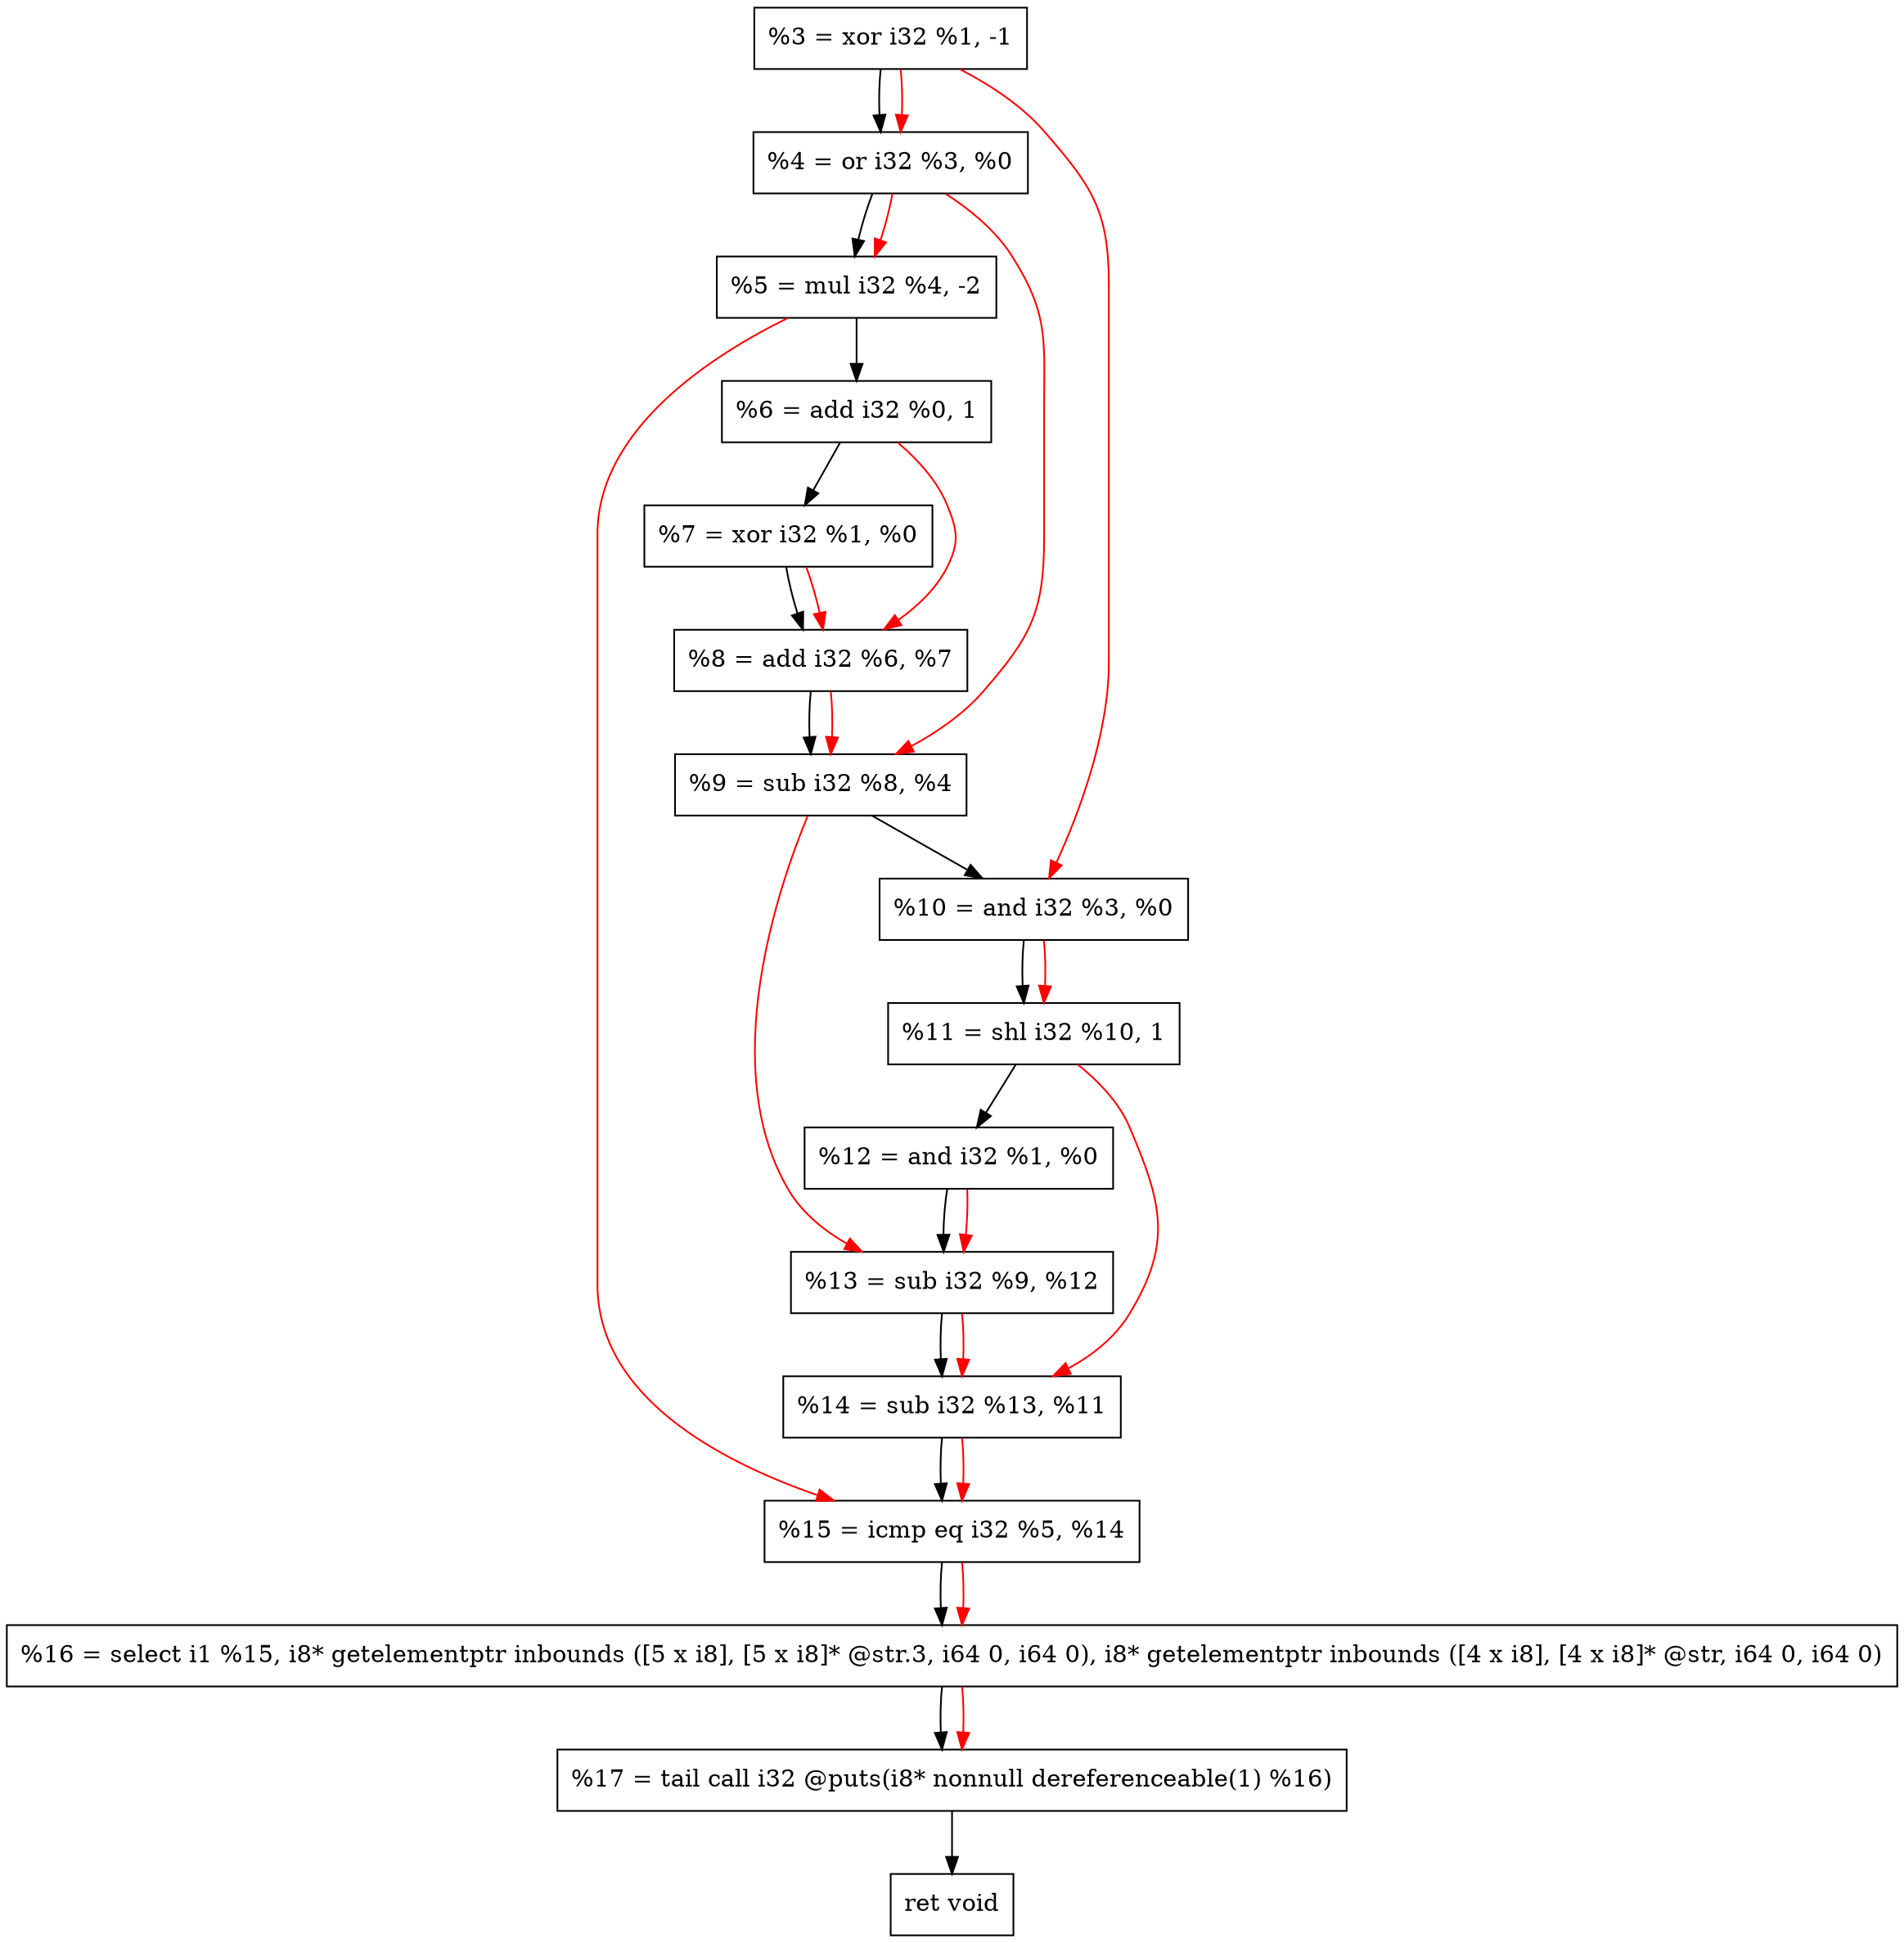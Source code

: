 digraph "DFG for'crackme' function" {
	Node0xc3f970[shape=record, label="  %3 = xor i32 %1, -1"];
	Node0xc3f9e0[shape=record, label="  %4 = or i32 %3, %0"];
	Node0xc3faa0[shape=record, label="  %5 = mul i32 %4, -2"];
	Node0xc3fb40[shape=record, label="  %6 = add i32 %0, 1"];
	Node0xc3fbb0[shape=record, label="  %7 = xor i32 %1, %0"];
	Node0xc3fc20[shape=record, label="  %8 = add i32 %6, %7"];
	Node0xc3fc90[shape=record, label="  %9 = sub i32 %8, %4"];
	Node0xc3fd00[shape=record, label="  %10 = and i32 %3, %0"];
	Node0xc3fd70[shape=record, label="  %11 = shl i32 %10, 1"];
	Node0xc3fde0[shape=record, label="  %12 = and i32 %1, %0"];
	Node0xc3fe50[shape=record, label="  %13 = sub i32 %9, %12"];
	Node0xc3fec0[shape=record, label="  %14 = sub i32 %13, %11"];
	Node0xc3ff30[shape=record, label="  %15 = icmp eq i32 %5, %14"];
	Node0xbe0388[shape=record, label="  %16 = select i1 %15, i8* getelementptr inbounds ([5 x i8], [5 x i8]* @str.3, i64 0, i64 0), i8* getelementptr inbounds ([4 x i8], [4 x i8]* @str, i64 0, i64 0)"];
	Node0xc403d0[shape=record, label="  %17 = tail call i32 @puts(i8* nonnull dereferenceable(1) %16)"];
	Node0xc40420[shape=record, label="  ret void"];
	Node0xc3f970 -> Node0xc3f9e0;
	Node0xc3f9e0 -> Node0xc3faa0;
	Node0xc3faa0 -> Node0xc3fb40;
	Node0xc3fb40 -> Node0xc3fbb0;
	Node0xc3fbb0 -> Node0xc3fc20;
	Node0xc3fc20 -> Node0xc3fc90;
	Node0xc3fc90 -> Node0xc3fd00;
	Node0xc3fd00 -> Node0xc3fd70;
	Node0xc3fd70 -> Node0xc3fde0;
	Node0xc3fde0 -> Node0xc3fe50;
	Node0xc3fe50 -> Node0xc3fec0;
	Node0xc3fec0 -> Node0xc3ff30;
	Node0xc3ff30 -> Node0xbe0388;
	Node0xbe0388 -> Node0xc403d0;
	Node0xc403d0 -> Node0xc40420;
edge [color=red]
	Node0xc3f970 -> Node0xc3f9e0;
	Node0xc3f9e0 -> Node0xc3faa0;
	Node0xc3fb40 -> Node0xc3fc20;
	Node0xc3fbb0 -> Node0xc3fc20;
	Node0xc3fc20 -> Node0xc3fc90;
	Node0xc3f9e0 -> Node0xc3fc90;
	Node0xc3f970 -> Node0xc3fd00;
	Node0xc3fd00 -> Node0xc3fd70;
	Node0xc3fc90 -> Node0xc3fe50;
	Node0xc3fde0 -> Node0xc3fe50;
	Node0xc3fe50 -> Node0xc3fec0;
	Node0xc3fd70 -> Node0xc3fec0;
	Node0xc3faa0 -> Node0xc3ff30;
	Node0xc3fec0 -> Node0xc3ff30;
	Node0xc3ff30 -> Node0xbe0388;
	Node0xbe0388 -> Node0xc403d0;
}
